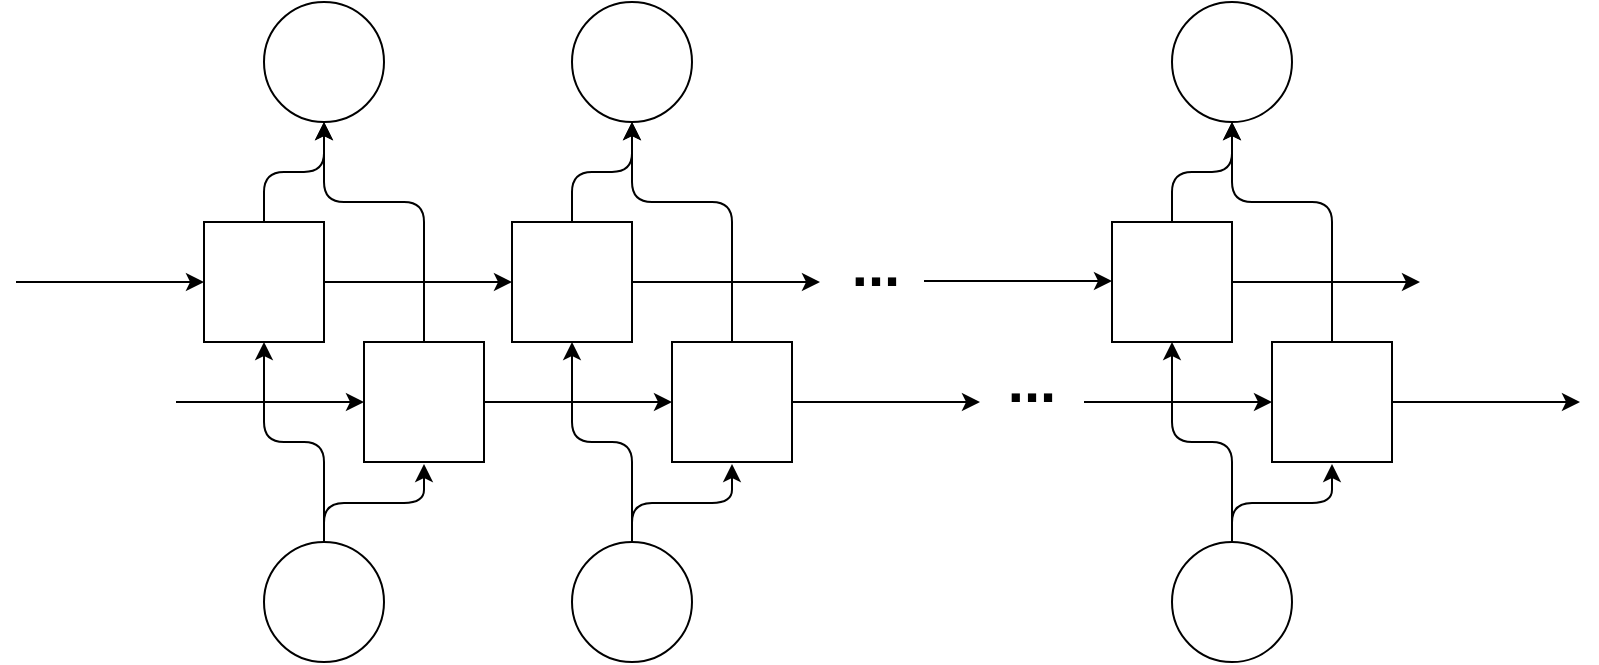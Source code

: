 <mxfile version="12.1.9" type="github" pages="1"><diagram id="qnvLAeOahHRdcpvroYUL" name="Page-1"><mxGraphModel dx="1635" dy="866" grid="1" gridSize="10" guides="1" tooltips="1" connect="1" arrows="1" fold="1" page="1" pageScale="1" pageWidth="827" pageHeight="1169" math="0" shadow="0"><root><mxCell id="0"/><mxCell id="1" parent="0"/><mxCell id="RUoRTHbxr52IHqTM27ya-1" value="" style="ellipse;whiteSpace=wrap;html=1;aspect=fixed;" vertex="1" parent="1"><mxGeometry x="140" y="480" width="60" height="60" as="geometry"/></mxCell><mxCell id="RUoRTHbxr52IHqTM27ya-22" value="" style="edgeStyle=orthogonalEdgeStyle;rounded=0;orthogonalLoop=1;jettySize=auto;html=1;entryX=0;entryY=0.5;entryDx=0;entryDy=0;" edge="1" parent="1" source="RUoRTHbxr52IHqTM27ya-2" target="RUoRTHbxr52IHqTM27ya-13"><mxGeometry relative="1" as="geometry"><mxPoint x="250" y="350" as="targetPoint"/></mxGeometry></mxCell><mxCell id="RUoRTHbxr52IHqTM27ya-2" value="" style="whiteSpace=wrap;html=1;aspect=fixed;" vertex="1" parent="1"><mxGeometry x="110" y="320" width="60" height="60" as="geometry"/></mxCell><mxCell id="RUoRTHbxr52IHqTM27ya-3" value="" style="whiteSpace=wrap;html=1;aspect=fixed;" vertex="1" parent="1"><mxGeometry x="190" y="380" width="60" height="60" as="geometry"/></mxCell><mxCell id="RUoRTHbxr52IHqTM27ya-5" value="" style="edgeStyle=elbowEdgeStyle;elbow=vertical;endArrow=classic;html=1;" edge="1" parent="1"><mxGeometry width="50" height="50" relative="1" as="geometry"><mxPoint x="170" y="480" as="sourcePoint"/><mxPoint x="220" y="441" as="targetPoint"/></mxGeometry></mxCell><mxCell id="RUoRTHbxr52IHqTM27ya-6" value="" style="edgeStyle=elbowEdgeStyle;elbow=vertical;endArrow=classic;html=1;" edge="1" parent="1"><mxGeometry width="50" height="50" relative="1" as="geometry"><mxPoint x="170" y="480" as="sourcePoint"/><mxPoint x="140" y="380" as="targetPoint"/></mxGeometry></mxCell><mxCell id="RUoRTHbxr52IHqTM27ya-9" value="" style="edgeStyle=elbowEdgeStyle;elbow=vertical;endArrow=classic;html=1;" edge="1" parent="1"><mxGeometry width="50" height="50" relative="1" as="geometry"><mxPoint x="140" y="320" as="sourcePoint"/><mxPoint x="170" y="270" as="targetPoint"/></mxGeometry></mxCell><mxCell id="RUoRTHbxr52IHqTM27ya-10" value="" style="edgeStyle=elbowEdgeStyle;elbow=vertical;endArrow=classic;html=1;" edge="1" parent="1"><mxGeometry width="50" height="50" relative="1" as="geometry"><mxPoint x="220" y="380" as="sourcePoint"/><mxPoint x="170" y="270" as="targetPoint"/><Array as="points"><mxPoint x="200" y="310"/></Array></mxGeometry></mxCell><mxCell id="RUoRTHbxr52IHqTM27ya-11" value="" style="ellipse;whiteSpace=wrap;html=1;aspect=fixed;" vertex="1" parent="1"><mxGeometry x="140" y="210" width="60" height="60" as="geometry"/></mxCell><mxCell id="RUoRTHbxr52IHqTM27ya-12" value="" style="ellipse;whiteSpace=wrap;html=1;aspect=fixed;" vertex="1" parent="1"><mxGeometry x="294" y="480" width="60" height="60" as="geometry"/></mxCell><mxCell id="RUoRTHbxr52IHqTM27ya-13" value="" style="whiteSpace=wrap;html=1;aspect=fixed;" vertex="1" parent="1"><mxGeometry x="264" y="320" width="60" height="60" as="geometry"/></mxCell><mxCell id="RUoRTHbxr52IHqTM27ya-14" value="" style="whiteSpace=wrap;html=1;aspect=fixed;" vertex="1" parent="1"><mxGeometry x="344" y="380" width="60" height="60" as="geometry"/></mxCell><mxCell id="RUoRTHbxr52IHqTM27ya-15" value="" style="edgeStyle=elbowEdgeStyle;elbow=vertical;endArrow=classic;html=1;" edge="1" parent="1"><mxGeometry width="50" height="50" relative="1" as="geometry"><mxPoint x="324" y="480" as="sourcePoint"/><mxPoint x="374" y="441" as="targetPoint"/></mxGeometry></mxCell><mxCell id="RUoRTHbxr52IHqTM27ya-16" value="" style="edgeStyle=elbowEdgeStyle;elbow=vertical;endArrow=classic;html=1;" edge="1" parent="1"><mxGeometry width="50" height="50" relative="1" as="geometry"><mxPoint x="324" y="480" as="sourcePoint"/><mxPoint x="294" y="380" as="targetPoint"/></mxGeometry></mxCell><mxCell id="RUoRTHbxr52IHqTM27ya-17" value="" style="edgeStyle=elbowEdgeStyle;elbow=vertical;endArrow=classic;html=1;" edge="1" parent="1"><mxGeometry width="50" height="50" relative="1" as="geometry"><mxPoint x="294" y="320" as="sourcePoint"/><mxPoint x="324" y="270" as="targetPoint"/></mxGeometry></mxCell><mxCell id="RUoRTHbxr52IHqTM27ya-18" value="" style="edgeStyle=elbowEdgeStyle;elbow=vertical;endArrow=classic;html=1;" edge="1" parent="1"><mxGeometry width="50" height="50" relative="1" as="geometry"><mxPoint x="374" y="380" as="sourcePoint"/><mxPoint x="324" y="270" as="targetPoint"/><Array as="points"><mxPoint x="354" y="310"/></Array></mxGeometry></mxCell><mxCell id="RUoRTHbxr52IHqTM27ya-19" value="" style="ellipse;whiteSpace=wrap;html=1;aspect=fixed;" vertex="1" parent="1"><mxGeometry x="294" y="210" width="60" height="60" as="geometry"/></mxCell><mxCell id="RUoRTHbxr52IHqTM27ya-20" value="" style="endArrow=classic;html=1;exitX=1;exitY=0.5;exitDx=0;exitDy=0;entryX=0;entryY=0.5;entryDx=0;entryDy=0;" edge="1" parent="1" source="RUoRTHbxr52IHqTM27ya-3" target="RUoRTHbxr52IHqTM27ya-14"><mxGeometry width="50" height="50" relative="1" as="geometry"><mxPoint x="-80" y="500" as="sourcePoint"/><mxPoint x="-30" y="450" as="targetPoint"/></mxGeometry></mxCell><mxCell id="RUoRTHbxr52IHqTM27ya-26" value="" style="endArrow=classic;html=1;exitX=1;exitY=0.5;exitDx=0;exitDy=0;entryX=0;entryY=0.5;entryDx=0;entryDy=0;" edge="1" parent="1"><mxGeometry width="50" height="50" relative="1" as="geometry"><mxPoint x="404" y="410" as="sourcePoint"/><mxPoint x="498" y="410" as="targetPoint"/></mxGeometry></mxCell><mxCell id="RUoRTHbxr52IHqTM27ya-27" value="" style="endArrow=classic;html=1;exitX=1;exitY=0.5;exitDx=0;exitDy=0;entryX=0;entryY=0.5;entryDx=0;entryDy=0;" edge="1" parent="1"><mxGeometry width="50" height="50" relative="1" as="geometry"><mxPoint x="324" y="350" as="sourcePoint"/><mxPoint x="418" y="350" as="targetPoint"/></mxGeometry></mxCell><mxCell id="RUoRTHbxr52IHqTM27ya-28" value="" style="ellipse;whiteSpace=wrap;html=1;aspect=fixed;" vertex="1" parent="1"><mxGeometry x="594" y="480" width="60" height="60" as="geometry"/></mxCell><mxCell id="RUoRTHbxr52IHqTM27ya-29" value="" style="whiteSpace=wrap;html=1;aspect=fixed;" vertex="1" parent="1"><mxGeometry x="564" y="320" width="60" height="60" as="geometry"/></mxCell><mxCell id="RUoRTHbxr52IHqTM27ya-30" value="" style="whiteSpace=wrap;html=1;aspect=fixed;" vertex="1" parent="1"><mxGeometry x="644" y="380" width="60" height="60" as="geometry"/></mxCell><mxCell id="RUoRTHbxr52IHqTM27ya-31" value="" style="edgeStyle=elbowEdgeStyle;elbow=vertical;endArrow=classic;html=1;" edge="1" parent="1"><mxGeometry width="50" height="50" relative="1" as="geometry"><mxPoint x="624" y="480" as="sourcePoint"/><mxPoint x="674" y="441" as="targetPoint"/></mxGeometry></mxCell><mxCell id="RUoRTHbxr52IHqTM27ya-32" value="" style="edgeStyle=elbowEdgeStyle;elbow=vertical;endArrow=classic;html=1;" edge="1" parent="1"><mxGeometry width="50" height="50" relative="1" as="geometry"><mxPoint x="624" y="480" as="sourcePoint"/><mxPoint x="594" y="380" as="targetPoint"/></mxGeometry></mxCell><mxCell id="RUoRTHbxr52IHqTM27ya-33" value="" style="edgeStyle=elbowEdgeStyle;elbow=vertical;endArrow=classic;html=1;" edge="1" parent="1"><mxGeometry width="50" height="50" relative="1" as="geometry"><mxPoint x="594" y="320" as="sourcePoint"/><mxPoint x="624" y="270" as="targetPoint"/></mxGeometry></mxCell><mxCell id="RUoRTHbxr52IHqTM27ya-34" value="" style="edgeStyle=elbowEdgeStyle;elbow=vertical;endArrow=classic;html=1;" edge="1" parent="1"><mxGeometry width="50" height="50" relative="1" as="geometry"><mxPoint x="674" y="380" as="sourcePoint"/><mxPoint x="624" y="270" as="targetPoint"/><Array as="points"><mxPoint x="654" y="310"/></Array></mxGeometry></mxCell><mxCell id="RUoRTHbxr52IHqTM27ya-35" value="" style="ellipse;whiteSpace=wrap;html=1;aspect=fixed;" vertex="1" parent="1"><mxGeometry x="594" y="210" width="60" height="60" as="geometry"/></mxCell><mxCell id="RUoRTHbxr52IHqTM27ya-36" value="" style="endArrow=classic;html=1;exitX=1;exitY=0.5;exitDx=0;exitDy=0;entryX=0;entryY=0.5;entryDx=0;entryDy=0;" edge="1" parent="1" target="RUoRTHbxr52IHqTM27ya-30"><mxGeometry width="50" height="50" relative="1" as="geometry"><mxPoint x="550" y="410" as="sourcePoint"/><mxPoint x="270" y="450" as="targetPoint"/></mxGeometry></mxCell><mxCell id="RUoRTHbxr52IHqTM27ya-37" value="" style="endArrow=classic;html=1;exitX=1;exitY=0.5;exitDx=0;exitDy=0;entryX=0;entryY=0.5;entryDx=0;entryDy=0;" edge="1" parent="1"><mxGeometry width="50" height="50" relative="1" as="geometry"><mxPoint x="704" y="410" as="sourcePoint"/><mxPoint x="798" y="410" as="targetPoint"/></mxGeometry></mxCell><mxCell id="RUoRTHbxr52IHqTM27ya-38" value="" style="endArrow=classic;html=1;exitX=1;exitY=0.5;exitDx=0;exitDy=0;entryX=0;entryY=0.5;entryDx=0;entryDy=0;" edge="1" parent="1"><mxGeometry width="50" height="50" relative="1" as="geometry"><mxPoint x="624" y="350" as="sourcePoint"/><mxPoint x="718" y="350" as="targetPoint"/></mxGeometry></mxCell><mxCell id="RUoRTHbxr52IHqTM27ya-39" value="" style="endArrow=classic;html=1;exitX=1;exitY=0.5;exitDx=0;exitDy=0;entryX=0;entryY=0.5;entryDx=0;entryDy=0;" edge="1" parent="1"><mxGeometry width="50" height="50" relative="1" as="geometry"><mxPoint x="470" y="349.5" as="sourcePoint"/><mxPoint x="564" y="349.5" as="targetPoint"/></mxGeometry></mxCell><mxCell id="RUoRTHbxr52IHqTM27ya-41" value="&lt;b&gt;&lt;font style=&quot;font-size: 29px&quot;&gt;...&lt;/font&gt;&lt;/b&gt;" style="text;html=1;strokeColor=none;fillColor=none;align=center;verticalAlign=middle;whiteSpace=wrap;rounded=0;" vertex="1" parent="1"><mxGeometry x="519" y="400" width="10" as="geometry"/></mxCell><mxCell id="RUoRTHbxr52IHqTM27ya-47" value="&lt;b&gt;&lt;font style=&quot;font-size: 29px&quot;&gt;...&lt;/font&gt;&lt;/b&gt;" style="text;html=1;strokeColor=none;fillColor=none;align=center;verticalAlign=middle;whiteSpace=wrap;rounded=0;" vertex="1" parent="1"><mxGeometry x="441" y="342" width="10" as="geometry"/></mxCell><mxCell id="RUoRTHbxr52IHqTM27ya-50" value="" style="endArrow=classic;html=1;exitX=1;exitY=0.5;exitDx=0;exitDy=0;entryX=0;entryY=0.5;entryDx=0;entryDy=0;" edge="1" parent="1"><mxGeometry width="50" height="50" relative="1" as="geometry"><mxPoint x="96" y="410" as="sourcePoint"/><mxPoint x="190" y="410" as="targetPoint"/></mxGeometry></mxCell><mxCell id="RUoRTHbxr52IHqTM27ya-51" value="" style="edgeStyle=orthogonalEdgeStyle;rounded=0;orthogonalLoop=1;jettySize=auto;html=1;entryX=0;entryY=0.5;entryDx=0;entryDy=0;" edge="1" parent="1"><mxGeometry relative="1" as="geometry"><mxPoint x="16" y="350" as="sourcePoint"/><mxPoint x="110" y="350" as="targetPoint"/></mxGeometry></mxCell></root></mxGraphModel></diagram></mxfile>